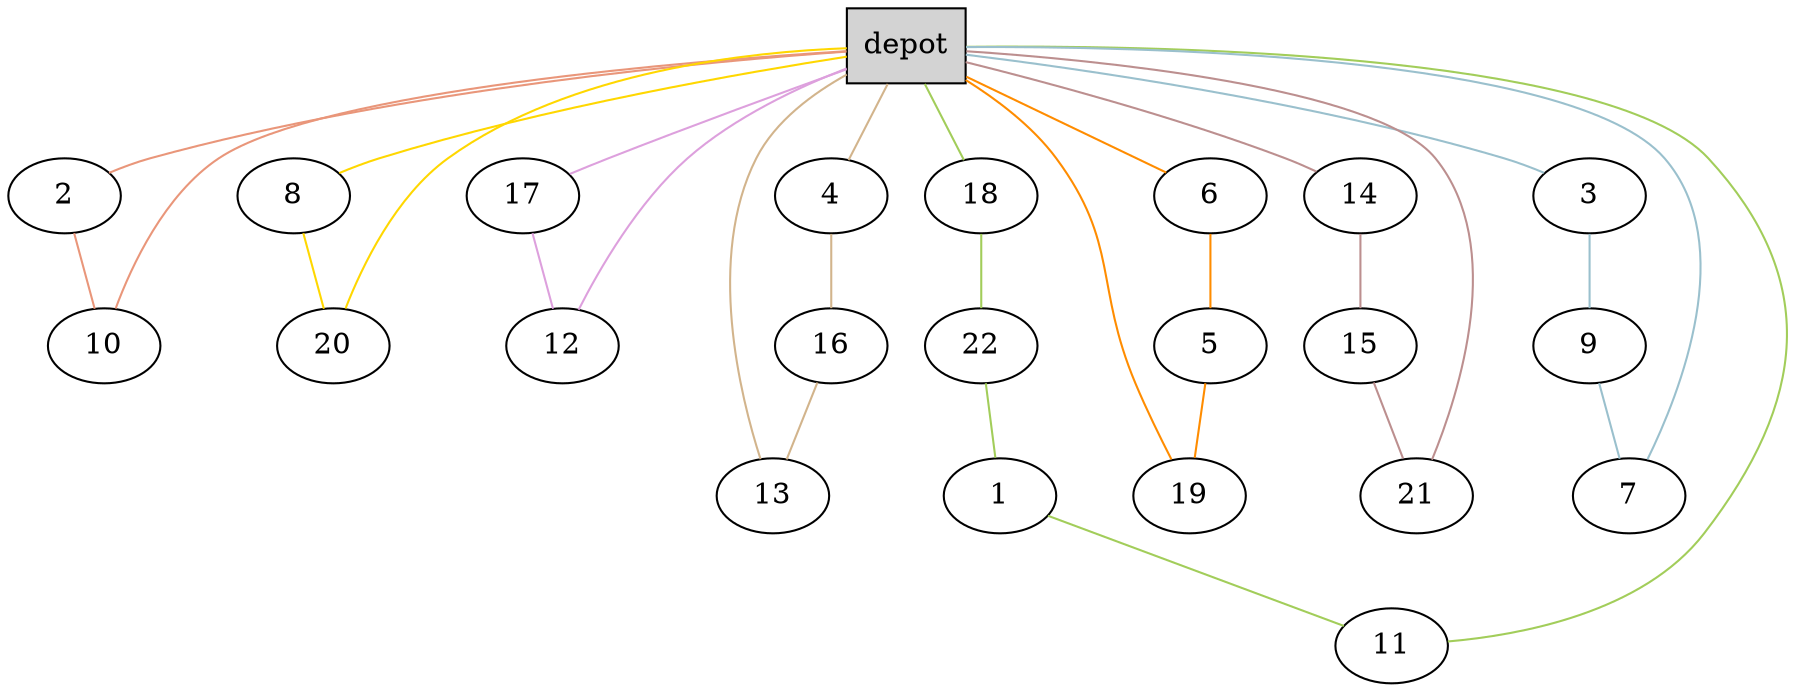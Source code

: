 graph G {
  0[shape = box, label = "depot", style = filled ];
  2[shape = ellipse];
  "0"--"2"[color = darksalmon];
  10[shape = ellipse];
  "2"--"10"[color = darksalmon];
  "10"--"0"[color = darksalmon];
  8[shape = ellipse];
  "0"--"8"[color = gold];
  20[shape = ellipse];
  "8"--"20"[color = gold];
  "20"--"0"[color = gold];
  17[shape = ellipse];
  "0"--"17"[color = plum];
  12[shape = ellipse];
  "17"--"12"[color = plum];
  "12"--"0"[color = plum];
  4[shape = ellipse];
  "0"--"4"[color = tan];
  16[shape = ellipse];
  "4"--"16"[color = tan];
  13[shape = ellipse];
  "16"--"13"[color = tan];
  "13"--"0"[color = tan];
  6[shape = ellipse];
  "0"--"6"[color = darkorange];
  5[shape = ellipse];
  "6"--"5"[color = darkorange];
  19[shape = ellipse];
  "5"--"19"[color = darkorange];
  "19"--"0"[color = darkorange];
  14[shape = ellipse];
  "0"--"14"[color = rosybrown];
  15[shape = ellipse];
  "14"--"15"[color = rosybrown];
  21[shape = ellipse];
  "15"--"21"[color = rosybrown];
  "21"--"0"[color = rosybrown];
  18[shape = ellipse];
  "0"--"18"[color = darkolivegreen3];
  22[shape = ellipse];
  "18"--"22"[color = darkolivegreen3];
  1[shape = ellipse];
  "22"--"1"[color = darkolivegreen3];
  11[shape = ellipse];
  "1"--"11"[color = darkolivegreen3];
  "11"--"0"[color = darkolivegreen3];
  3[shape = ellipse];
  "0"--"3"[color = lightblue3];
  9[shape = ellipse];
  "3"--"9"[color = lightblue3];
  7[shape = ellipse];
  "9"--"7"[color = lightblue3];
  "7"--"0"[color = lightblue3];
}
